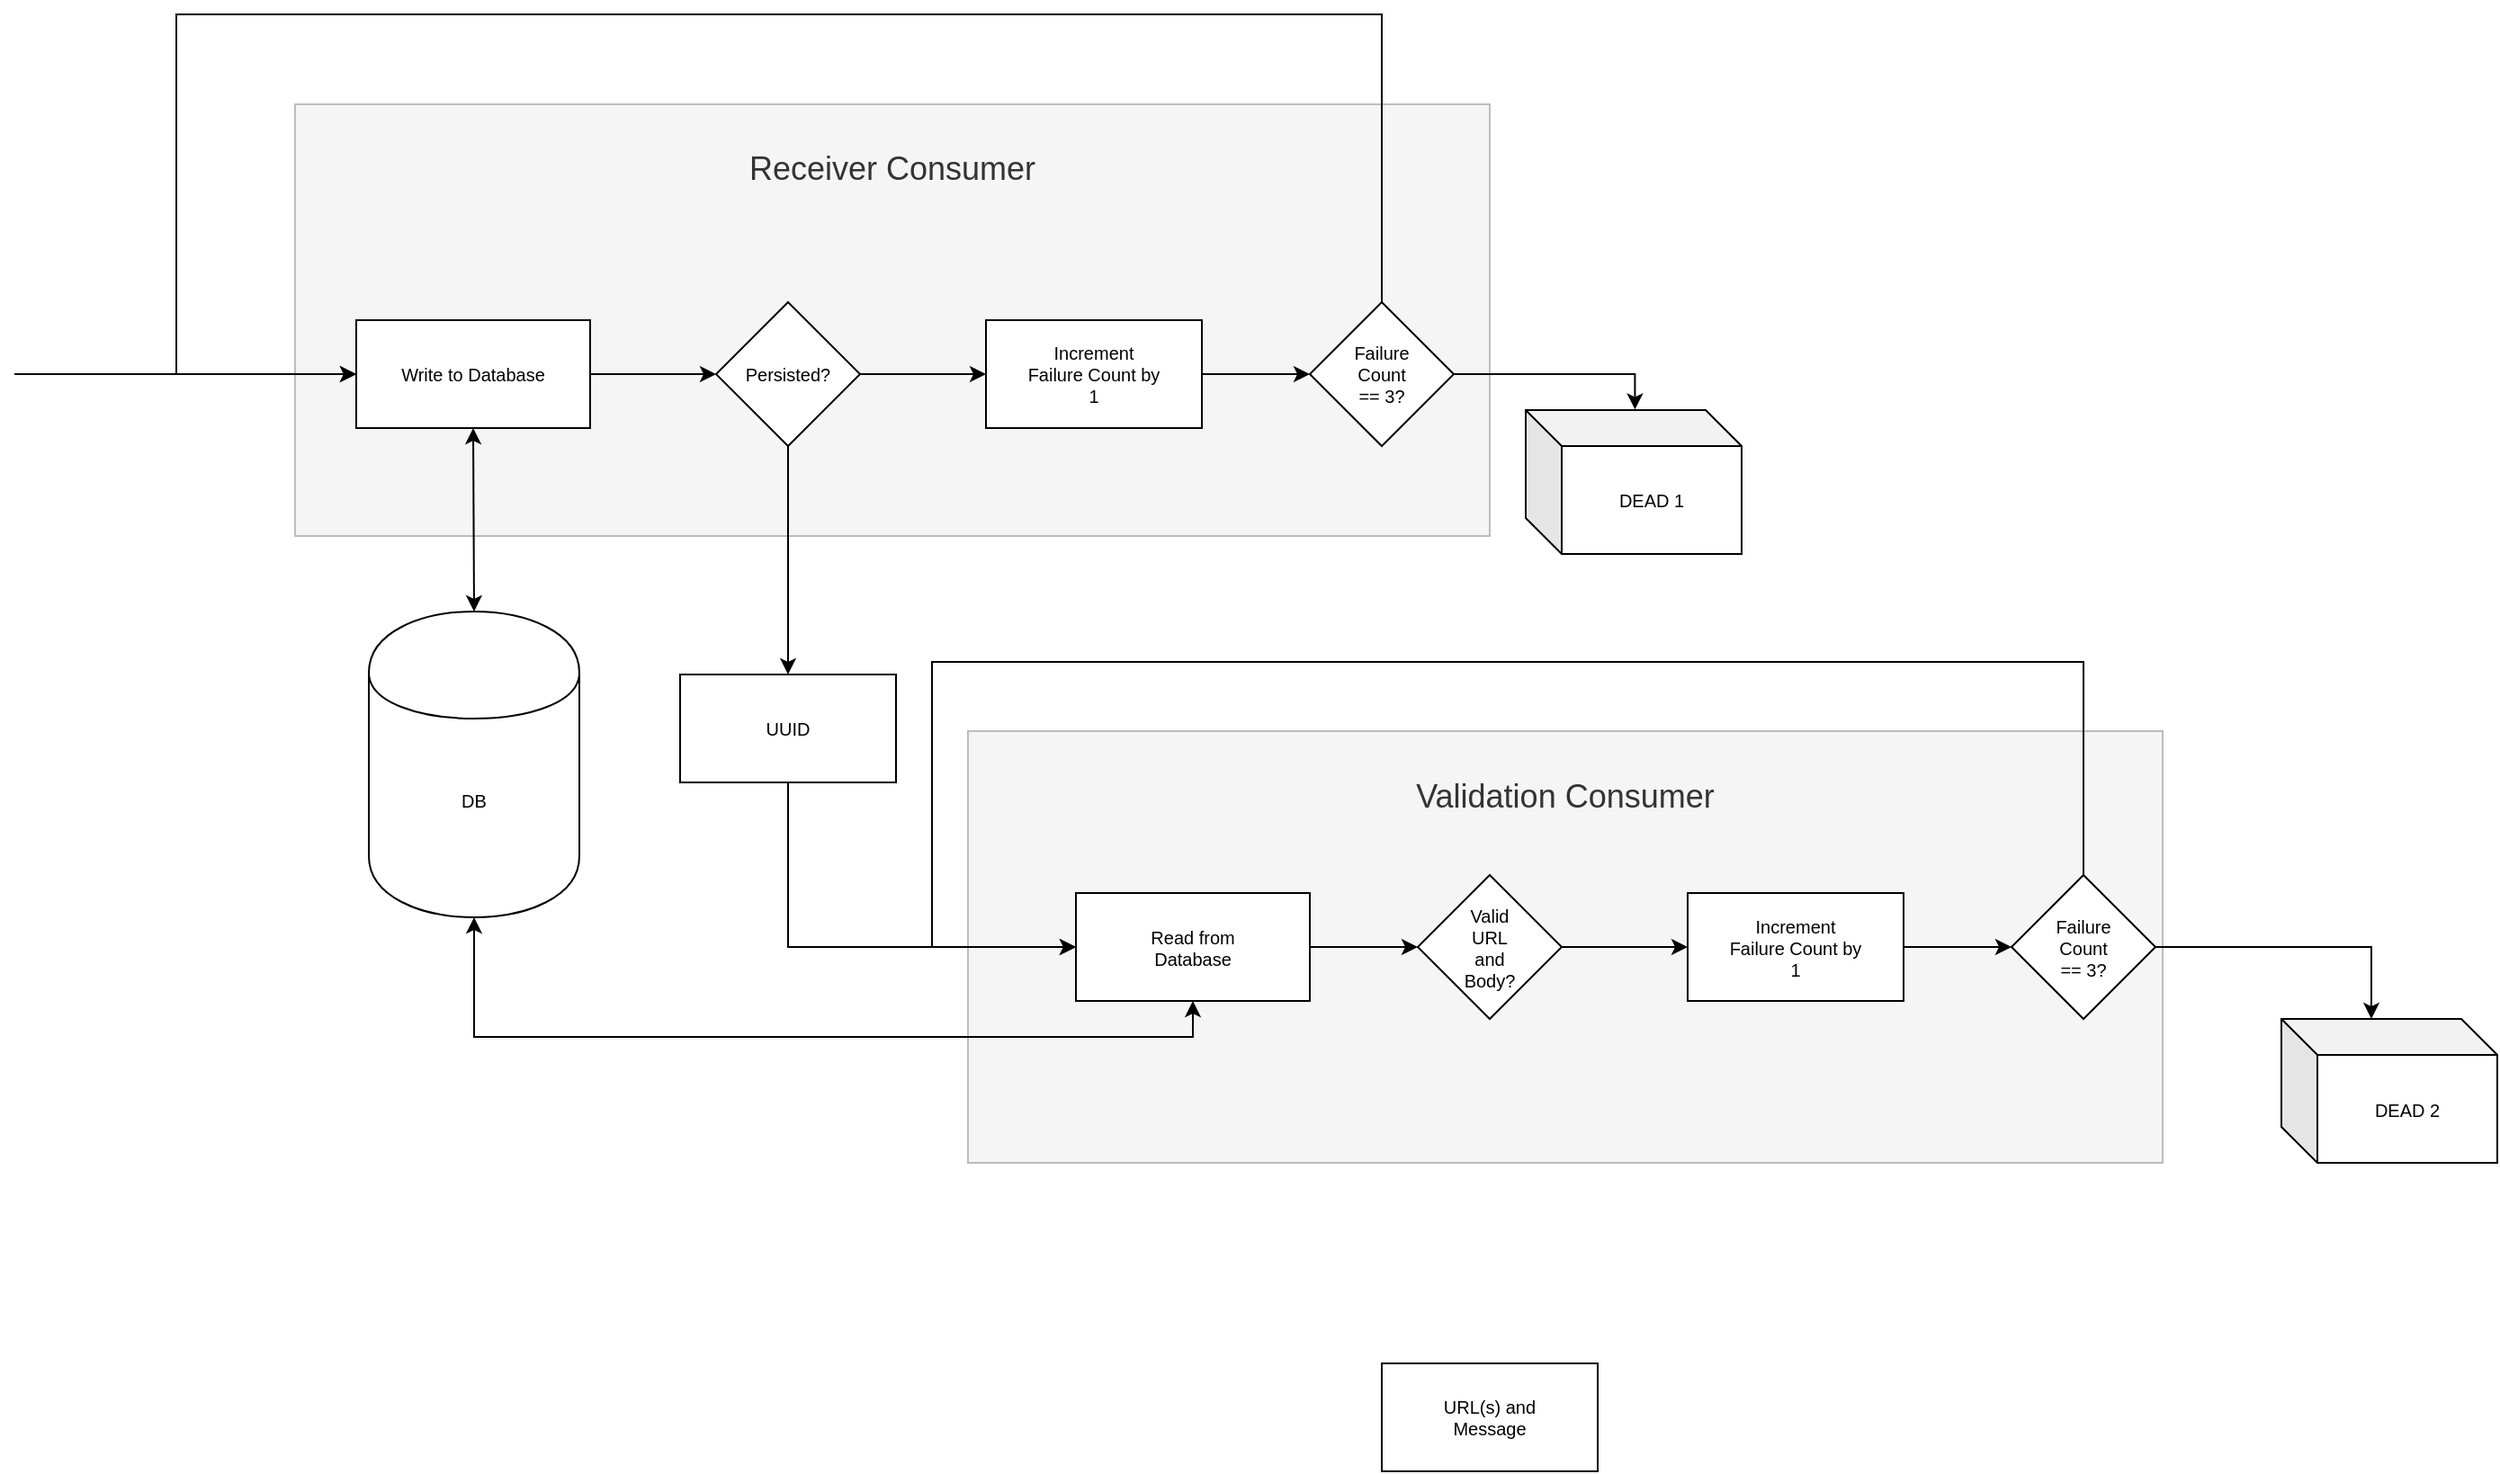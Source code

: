 <mxfile version="10.8.3" type="github"><diagram id="HG0QxTIH9UidWXxI6H0z" name="Page-1"><mxGraphModel dx="2825" dy="1820" grid="1" gridSize="10" guides="1" tooltips="1" connect="1" arrows="1" fold="1" page="1" pageScale="1" pageWidth="850" pageHeight="1100" math="0" shadow="0"><root><mxCell id="0"/><mxCell id="1" parent="0"/><mxCell id="Wyql8I2RwoClUtyMlob9-33" value="&lt;p style=&quot;text-align: right ; line-height: 130% ; font-size: 18px&quot;&gt;Validation Consumer&lt;/p&gt;" style="rounded=0;whiteSpace=wrap;html=1;fontSize=18;verticalAlign=top;fillColor=#f5f5f5;strokeColor=#BDBDBD;fontColor=#333333;" parent="1" vertex="1"><mxGeometry x="390" y="358.5" width="664" height="240" as="geometry"/></mxCell><mxCell id="Wyql8I2RwoClUtyMlob9-28" value="&lt;p style=&quot;text-align: right; line-height: 130%; font-size: 18px;&quot;&gt;Receiver Consumer&lt;/p&gt;" style="rounded=0;whiteSpace=wrap;html=1;fontSize=18;verticalAlign=top;fillColor=#f5f5f5;strokeColor=#BDBDBD;fontColor=#333333;" parent="1" vertex="1"><mxGeometry x="16" y="10" width="664" height="240" as="geometry"/></mxCell><mxCell id="Wyql8I2RwoClUtyMlob9-37" style="edgeStyle=orthogonalEdgeStyle;rounded=0;orthogonalLoop=1;jettySize=auto;html=1;exitX=0.5;exitY=1;exitDx=0;exitDy=0;entryX=0.5;entryY=1;entryDx=0;entryDy=0;fontSize=18;fontColor=#333333;startArrow=classic;startFill=1;" parent="1" source="Wyql8I2RwoClUtyMlob9-2" target="Wyql8I2RwoClUtyMlob9-35" edge="1"><mxGeometry relative="1" as="geometry"/></mxCell><mxCell id="Wyql8I2RwoClUtyMlob9-2" value="DB" style="shape=cylinder;whiteSpace=wrap;html=1;boundedLbl=1;backgroundOutline=1;fontSize=10;spacingRight=12;spacingLeft=12;spacing=12;" parent="1" vertex="1"><mxGeometry x="57" y="292" width="117" height="170" as="geometry"/></mxCell><mxCell id="Wyql8I2RwoClUtyMlob9-11" style="edgeStyle=orthogonalEdgeStyle;rounded=0;orthogonalLoop=1;jettySize=auto;html=1;exitX=1;exitY=0.5;exitDx=0;exitDy=0;fontSize=10;spacingRight=12;spacingLeft=12;spacing=12;" parent="1" source="Wyql8I2RwoClUtyMlob9-3" target="Wyql8I2RwoClUtyMlob9-10" edge="1"><mxGeometry relative="1" as="geometry"/></mxCell><mxCell id="Wyql8I2RwoClUtyMlob9-3" value="Write to Database" style="rounded=0;whiteSpace=wrap;html=1;fontSize=10;spacingRight=12;spacingLeft=12;spacing=12;" parent="1" vertex="1"><mxGeometry x="50" y="130" width="130" height="60" as="geometry"/></mxCell><mxCell id="Wyql8I2RwoClUtyMlob9-34" style="edgeStyle=orthogonalEdgeStyle;rounded=0;orthogonalLoop=1;jettySize=auto;html=1;exitX=0.5;exitY=1;exitDx=0;exitDy=0;entryX=0;entryY=0.5;entryDx=0;entryDy=0;fontSize=18;fontColor=#333333;" parent="1" source="Wyql8I2RwoClUtyMlob9-4" target="Wyql8I2RwoClUtyMlob9-35" edge="1"><mxGeometry relative="1" as="geometry"/></mxCell><mxCell id="Wyql8I2RwoClUtyMlob9-4" value="UUID" style="rounded=0;whiteSpace=wrap;html=1;fontSize=10;spacingRight=12;spacingLeft=12;spacing=12;" parent="1" vertex="1"><mxGeometry x="230" y="327" width="120" height="60" as="geometry"/></mxCell><mxCell id="Wyql8I2RwoClUtyMlob9-12" style="edgeStyle=orthogonalEdgeStyle;rounded=0;orthogonalLoop=1;jettySize=auto;html=1;exitX=0.5;exitY=1;exitDx=0;exitDy=0;fontSize=10;spacingRight=12;spacingLeft=12;spacing=12;" parent="1" source="Wyql8I2RwoClUtyMlob9-10" target="Wyql8I2RwoClUtyMlob9-4" edge="1"><mxGeometry relative="1" as="geometry"/></mxCell><mxCell id="Wyql8I2RwoClUtyMlob9-20" style="edgeStyle=orthogonalEdgeStyle;rounded=0;orthogonalLoop=1;jettySize=auto;html=1;exitX=1;exitY=0.5;exitDx=0;exitDy=0;entryX=0;entryY=0.5;entryDx=0;entryDy=0;fontSize=10;spacingRight=12;spacingLeft=12;spacing=12;" parent="1" source="Wyql8I2RwoClUtyMlob9-10" target="Wyql8I2RwoClUtyMlob9-19" edge="1"><mxGeometry relative="1" as="geometry"/></mxCell><mxCell id="Wyql8I2RwoClUtyMlob9-10" value="Persisted?" style="rhombus;whiteSpace=wrap;html=1;fontSize=10;spacingRight=12;spacingLeft=12;spacing=12;" parent="1" vertex="1"><mxGeometry x="250" y="120" width="80" height="80" as="geometry"/></mxCell><mxCell id="Wyql8I2RwoClUtyMlob9-15" value="" style="endArrow=classic;startArrow=classic;html=1;fontSize=10;spacingRight=12;spacingLeft=12;spacing=12;entryX=0.5;entryY=0;entryDx=0;entryDy=0;" parent="1" target="Wyql8I2RwoClUtyMlob9-2" edge="1"><mxGeometry width="50" height="50" relative="1" as="geometry"><mxPoint x="115" y="190" as="sourcePoint"/><mxPoint x="115" y="350" as="targetPoint"/></mxGeometry></mxCell><mxCell id="Wyql8I2RwoClUtyMlob9-22" style="edgeStyle=orthogonalEdgeStyle;rounded=0;orthogonalLoop=1;jettySize=auto;html=1;exitX=1;exitY=0.5;exitDx=0;exitDy=0;entryX=0;entryY=0.5;entryDx=0;entryDy=0;fontSize=10;spacingRight=12;spacingLeft=12;spacing=12;" parent="1" source="Wyql8I2RwoClUtyMlob9-19" target="Wyql8I2RwoClUtyMlob9-21" edge="1"><mxGeometry relative="1" as="geometry"/></mxCell><mxCell id="Wyql8I2RwoClUtyMlob9-19" value="Increment Failure Count by 1" style="rounded=0;whiteSpace=wrap;html=1;fontSize=10;spacingRight=12;spacingLeft=12;spacing=12;" parent="1" vertex="1"><mxGeometry x="400" y="130" width="120" height="60" as="geometry"/></mxCell><mxCell id="Wyql8I2RwoClUtyMlob9-24" style="edgeStyle=orthogonalEdgeStyle;rounded=0;orthogonalLoop=1;jettySize=auto;html=1;exitX=0.5;exitY=0;exitDx=0;exitDy=0;entryX=0;entryY=0.5;entryDx=0;entryDy=0;fontSize=10;spacingRight=12;spacingLeft=12;spacing=12;" parent="1" source="Wyql8I2RwoClUtyMlob9-21" target="Wyql8I2RwoClUtyMlob9-3" edge="1"><mxGeometry relative="1" as="geometry"><Array as="points"><mxPoint x="620" y="-40"/><mxPoint x="-50" y="-40"/><mxPoint x="-50" y="160"/></Array></mxGeometry></mxCell><mxCell id="Wyql8I2RwoClUtyMlob9-26" style="edgeStyle=orthogonalEdgeStyle;rounded=0;orthogonalLoop=1;jettySize=auto;html=1;exitX=1;exitY=0.5;exitDx=0;exitDy=0;entryX=0.506;entryY=-0.004;entryDx=0;entryDy=0;entryPerimeter=0;fontSize=10;spacingRight=12;spacingLeft=12;spacing=12;" parent="1" source="Wyql8I2RwoClUtyMlob9-21" target="Wyql8I2RwoClUtyMlob9-25" edge="1"><mxGeometry relative="1" as="geometry"/></mxCell><mxCell id="Wyql8I2RwoClUtyMlob9-21" value="Failure Count == 3?" style="rhombus;whiteSpace=wrap;html=1;fontSize=10;spacingRight=12;spacingLeft=12;spacing=12;" parent="1" vertex="1"><mxGeometry x="580" y="120" width="80" height="80" as="geometry"/></mxCell><mxCell id="Wyql8I2RwoClUtyMlob9-25" value="DEAD 1" style="shape=cube;whiteSpace=wrap;html=1;boundedLbl=1;backgroundOutline=1;darkOpacity=0.05;darkOpacity2=0.1;fontSize=10;spacingRight=12;spacingLeft=12;spacing=12;" parent="1" vertex="1"><mxGeometry x="700" y="180" width="120" height="80" as="geometry"/></mxCell><mxCell id="Wyql8I2RwoClUtyMlob9-29" value="" style="endArrow=classic;html=1;fontSize=10;entryX=0;entryY=0.5;entryDx=0;entryDy=0;" parent="1" target="Wyql8I2RwoClUtyMlob9-3" edge="1"><mxGeometry width="50" height="50" relative="1" as="geometry"><mxPoint x="-140" y="160" as="sourcePoint"/><mxPoint x="-90" y="110" as="targetPoint"/></mxGeometry></mxCell><mxCell id="Wyql8I2RwoClUtyMlob9-42" style="edgeStyle=orthogonalEdgeStyle;rounded=0;orthogonalLoop=1;jettySize=auto;html=1;exitX=1;exitY=0.5;exitDx=0;exitDy=0;entryX=0;entryY=0.5;entryDx=0;entryDy=0;startArrow=none;startFill=0;fontSize=18;fontColor=#333333;" parent="1" source="Wyql8I2RwoClUtyMlob9-35" target="Wyql8I2RwoClUtyMlob9-40" edge="1"><mxGeometry relative="1" as="geometry"/></mxCell><mxCell id="Wyql8I2RwoClUtyMlob9-35" value="Read from Database" style="rounded=0;whiteSpace=wrap;html=1;fontSize=10;spacingRight=12;spacingLeft=12;spacing=12;" parent="1" vertex="1"><mxGeometry x="450" y="448.5" width="130" height="60" as="geometry"/></mxCell><mxCell id="Wyql8I2RwoClUtyMlob9-40" value="Valid URL and Body?" style="rhombus;whiteSpace=wrap;html=1;fontSize=10;spacingRight=12;spacingLeft=12;spacing=12;" parent="1" vertex="1"><mxGeometry x="640" y="438.5" width="80" height="80" as="geometry"/></mxCell><mxCell id="Wyql8I2RwoClUtyMlob9-43" style="edgeStyle=orthogonalEdgeStyle;rounded=0;orthogonalLoop=1;jettySize=auto;html=1;exitX=1;exitY=0.5;exitDx=0;exitDy=0;entryX=0;entryY=0.5;entryDx=0;entryDy=0;fontSize=10;spacingRight=12;spacingLeft=12;spacing=12;" parent="1" source="Wyql8I2RwoClUtyMlob9-40" target="Wyql8I2RwoClUtyMlob9-45" edge="1"><mxGeometry relative="1" as="geometry"><mxPoint x="720" y="478.5" as="sourcePoint"/></mxGeometry></mxCell><mxCell id="Wyql8I2RwoClUtyMlob9-44" style="edgeStyle=orthogonalEdgeStyle;rounded=0;orthogonalLoop=1;jettySize=auto;html=1;exitX=1;exitY=0.5;exitDx=0;exitDy=0;entryX=0;entryY=0.5;entryDx=0;entryDy=0;fontSize=10;spacingRight=12;spacingLeft=12;spacing=12;" parent="1" source="Wyql8I2RwoClUtyMlob9-45" target="Wyql8I2RwoClUtyMlob9-46" edge="1"><mxGeometry relative="1" as="geometry"/></mxCell><mxCell id="Wyql8I2RwoClUtyMlob9-45" value="Increment Failure Count by 1" style="rounded=0;whiteSpace=wrap;html=1;fontSize=10;spacingRight=12;spacingLeft=12;spacing=12;" parent="1" vertex="1"><mxGeometry x="790" y="448.5" width="120" height="60" as="geometry"/></mxCell><mxCell id="Wyql8I2RwoClUtyMlob9-49" style="edgeStyle=orthogonalEdgeStyle;rounded=0;orthogonalLoop=1;jettySize=auto;html=1;exitX=1;exitY=0.5;exitDx=0;exitDy=0;entryX=0;entryY=0;entryDx=50;entryDy=0;entryPerimeter=0;startArrow=none;startFill=0;fontSize=18;fontColor=#333333;" parent="1" source="Wyql8I2RwoClUtyMlob9-46" target="Wyql8I2RwoClUtyMlob9-47" edge="1"><mxGeometry relative="1" as="geometry"/></mxCell><mxCell id="z_E8epW7gJSbPzmLfMCL-2" style="edgeStyle=orthogonalEdgeStyle;rounded=0;orthogonalLoop=1;jettySize=auto;html=1;exitX=0.5;exitY=0;exitDx=0;exitDy=0;entryX=0;entryY=0.5;entryDx=0;entryDy=0;" edge="1" parent="1" source="Wyql8I2RwoClUtyMlob9-46" target="Wyql8I2RwoClUtyMlob9-35"><mxGeometry relative="1" as="geometry"><Array as="points"><mxPoint x="1010" y="320"/><mxPoint x="370" y="320"/><mxPoint x="370" y="479"/></Array></mxGeometry></mxCell><mxCell id="Wyql8I2RwoClUtyMlob9-46" value="Failure Count == 3?" style="rhombus;whiteSpace=wrap;html=1;fontSize=10;spacingRight=12;spacingLeft=12;spacing=12;" parent="1" vertex="1"><mxGeometry x="970" y="438.5" width="80" height="80" as="geometry"/></mxCell><mxCell id="Wyql8I2RwoClUtyMlob9-47" value="DEAD 2" style="shape=cube;whiteSpace=wrap;html=1;boundedLbl=1;backgroundOutline=1;darkOpacity=0.05;darkOpacity2=0.1;fontSize=10;spacingRight=12;spacingLeft=12;spacing=12;" parent="1" vertex="1"><mxGeometry x="1120" y="518.5" width="120" height="80" as="geometry"/></mxCell><mxCell id="z_E8epW7gJSbPzmLfMCL-1" value="URL(s) and Message" style="rounded=0;whiteSpace=wrap;html=1;fontSize=10;spacingRight=12;spacingLeft=12;spacing=12;" vertex="1" parent="1"><mxGeometry x="620" y="710" width="120" height="60" as="geometry"/></mxCell></root></mxGraphModel></diagram></mxfile>